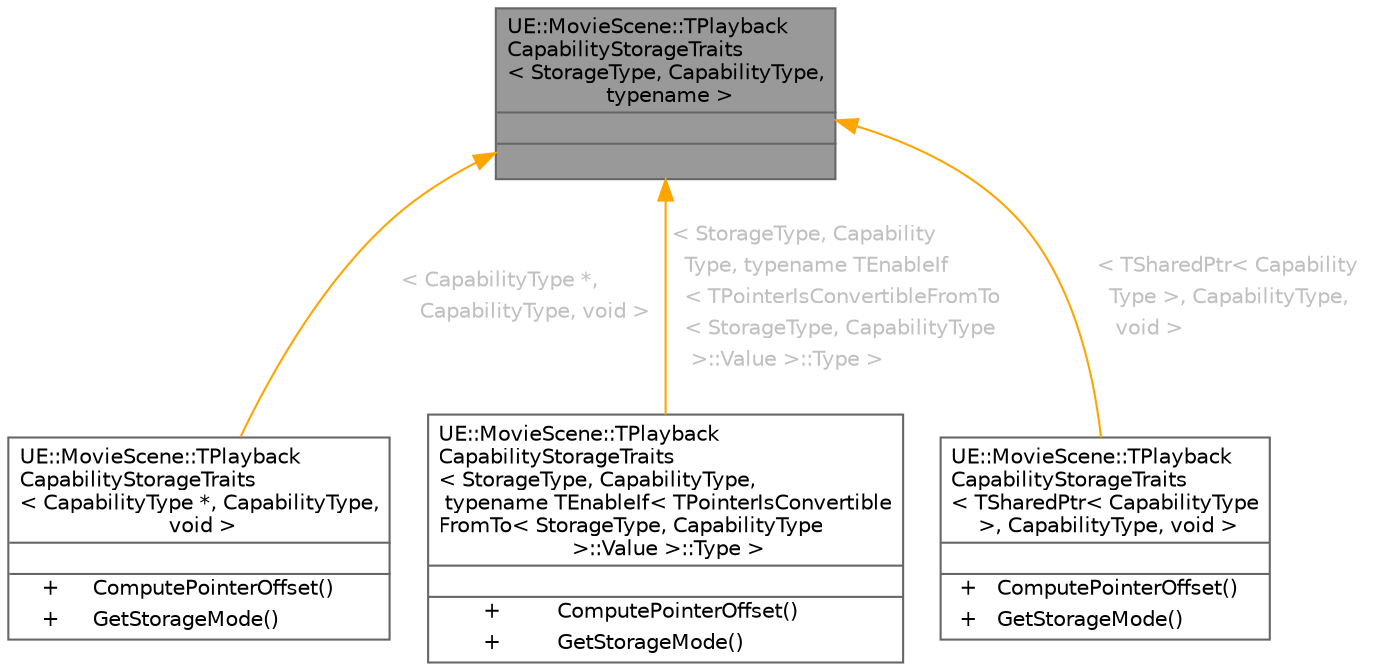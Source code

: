 digraph "UE::MovieScene::TPlaybackCapabilityStorageTraits&lt; StorageType, CapabilityType, typename &gt;"
{
 // INTERACTIVE_SVG=YES
 // LATEX_PDF_SIZE
  bgcolor="transparent";
  edge [fontname=Helvetica,fontsize=10,labelfontname=Helvetica,labelfontsize=10];
  node [fontname=Helvetica,fontsize=10,shape=box,height=0.2,width=0.4];
  Node1 [id="Node000001",shape=plain,label=<<TABLE CELLBORDER="0" BORDER="1"><TR><TD COLSPAN="2" CELLPADDING="1" CELLSPACING="0">UE::MovieScene::TPlayback<BR ALIGN="LEFT"/>CapabilityStorageTraits<BR ALIGN="LEFT"/>&lt; StorageType, CapabilityType,<BR ALIGN="LEFT"/> typename &gt;</TD></TR>
<HR/>
<TR><TD COLSPAN="2" CELLPADDING="1" CELLSPACING="0">&nbsp;</TD></TR>
<HR/>
<TR><TD COLSPAN="2" CELLPADDING="1" CELLSPACING="0">&nbsp;</TD></TR>
</TABLE>>
,height=0.2,width=0.4,color="gray40", fillcolor="grey60", style="filled", fontcolor="black",tooltip=" "];
  Node1 -> Node2 [id="edge1_Node000001_Node000002",dir="back",color="orange",style="solid",tooltip=" ",label=<<TABLE CELLBORDER="0" BORDER="0"><TR><TD VALIGN="top" ALIGN="LEFT" CELLPADDING="1" CELLSPACING="0">&lt; CapabilityType *,</TD></TR>
<TR><TD VALIGN="top" ALIGN="LEFT" CELLPADDING="1" CELLSPACING="0">&nbsp;&nbsp; CapabilityType, void &gt;</TD></TR>
</TABLE>> ,fontcolor="grey" ];
  Node2 [id="Node000002",shape=plain,label=<<TABLE CELLBORDER="0" BORDER="1"><TR><TD COLSPAN="2" CELLPADDING="1" CELLSPACING="0">UE::MovieScene::TPlayback<BR ALIGN="LEFT"/>CapabilityStorageTraits<BR ALIGN="LEFT"/>&lt; CapabilityType *, CapabilityType,<BR ALIGN="LEFT"/> void &gt;</TD></TR>
<HR/>
<TR><TD COLSPAN="2" CELLPADDING="1" CELLSPACING="0">&nbsp;</TD></TR>
<HR/>
<TR><TD VALIGN="top" CELLPADDING="1" CELLSPACING="0">+</TD><TD VALIGN="top" ALIGN="LEFT" CELLPADDING="1" CELLSPACING="0">ComputePointerOffset()<BR ALIGN="LEFT"/></TD></TR>
<TR><TD VALIGN="top" CELLPADDING="1" CELLSPACING="0">+</TD><TD VALIGN="top" ALIGN="LEFT" CELLPADDING="1" CELLSPACING="0">GetStorageMode()<BR ALIGN="LEFT"/></TD></TR>
</TABLE>>
,height=0.2,width=0.4,color="gray40", fillcolor="white", style="filled",URL="$d8/df2/structUE_1_1MovieScene_1_1TPlaybackCapabilityStorageTraits_3_01CapabilityType_01_5_00_01CapabilityType_00_01void_01_4.html",tooltip=" "];
  Node1 -> Node3 [id="edge2_Node000001_Node000003",dir="back",color="orange",style="solid",tooltip=" ",label=<<TABLE CELLBORDER="0" BORDER="0"><TR><TD VALIGN="top" ALIGN="LEFT" CELLPADDING="1" CELLSPACING="0">&lt; StorageType, Capability</TD></TR>
<TR><TD VALIGN="top" ALIGN="LEFT" CELLPADDING="1" CELLSPACING="0">&nbsp;&nbsp;Type, typename TEnableIf</TD></TR>
<TR><TD VALIGN="top" ALIGN="LEFT" CELLPADDING="1" CELLSPACING="0">&nbsp;&nbsp;&lt; TPointerIsConvertibleFromTo</TD></TR>
<TR><TD VALIGN="top" ALIGN="LEFT" CELLPADDING="1" CELLSPACING="0">&nbsp;&nbsp;&lt; StorageType, CapabilityType</TD></TR>
<TR><TD VALIGN="top" ALIGN="LEFT" CELLPADDING="1" CELLSPACING="0">&nbsp;&nbsp; &gt;::Value &gt;::Type &gt;</TD></TR>
</TABLE>> ,fontcolor="grey" ];
  Node3 [id="Node000003",shape=plain,label=<<TABLE CELLBORDER="0" BORDER="1"><TR><TD COLSPAN="2" CELLPADDING="1" CELLSPACING="0">UE::MovieScene::TPlayback<BR ALIGN="LEFT"/>CapabilityStorageTraits<BR ALIGN="LEFT"/>&lt; StorageType, CapabilityType,<BR ALIGN="LEFT"/> typename TEnableIf&lt; TPointerIsConvertible<BR ALIGN="LEFT"/>FromTo&lt; StorageType, CapabilityType<BR ALIGN="LEFT"/> &gt;::Value &gt;::Type &gt;</TD></TR>
<HR/>
<TR><TD COLSPAN="2" CELLPADDING="1" CELLSPACING="0">&nbsp;</TD></TR>
<HR/>
<TR><TD VALIGN="top" CELLPADDING="1" CELLSPACING="0">+</TD><TD VALIGN="top" ALIGN="LEFT" CELLPADDING="1" CELLSPACING="0">ComputePointerOffset()<BR ALIGN="LEFT"/></TD></TR>
<TR><TD VALIGN="top" CELLPADDING="1" CELLSPACING="0">+</TD><TD VALIGN="top" ALIGN="LEFT" CELLPADDING="1" CELLSPACING="0">GetStorageMode()<BR ALIGN="LEFT"/></TD></TR>
</TABLE>>
,height=0.2,width=0.4,color="gray40", fillcolor="white", style="filled",URL="$d7/d35/structUE_1_1MovieScene_1_1TPlaybackCapabilityStorageTraits_3_01StorageType_00_01CapabilityType_09955378a3bfe0eaa248abf6994277933.html",tooltip=" "];
  Node1 -> Node4 [id="edge3_Node000001_Node000004",dir="back",color="orange",style="solid",tooltip=" ",label=<<TABLE CELLBORDER="0" BORDER="0"><TR><TD VALIGN="top" ALIGN="LEFT" CELLPADDING="1" CELLSPACING="0">&lt; TSharedPtr&lt; Capability</TD></TR>
<TR><TD VALIGN="top" ALIGN="LEFT" CELLPADDING="1" CELLSPACING="0">&nbsp;&nbsp;Type &gt;, CapabilityType,</TD></TR>
<TR><TD VALIGN="top" ALIGN="LEFT" CELLPADDING="1" CELLSPACING="0">&nbsp;&nbsp; void &gt;</TD></TR>
</TABLE>> ,fontcolor="grey" ];
  Node4 [id="Node000004",shape=plain,label=<<TABLE CELLBORDER="0" BORDER="1"><TR><TD COLSPAN="2" CELLPADDING="1" CELLSPACING="0">UE::MovieScene::TPlayback<BR ALIGN="LEFT"/>CapabilityStorageTraits<BR ALIGN="LEFT"/>&lt; TSharedPtr&lt; CapabilityType<BR ALIGN="LEFT"/> &gt;, CapabilityType, void &gt;</TD></TR>
<HR/>
<TR><TD COLSPAN="2" CELLPADDING="1" CELLSPACING="0">&nbsp;</TD></TR>
<HR/>
<TR><TD VALIGN="top" CELLPADDING="1" CELLSPACING="0">+</TD><TD VALIGN="top" ALIGN="LEFT" CELLPADDING="1" CELLSPACING="0">ComputePointerOffset()<BR ALIGN="LEFT"/></TD></TR>
<TR><TD VALIGN="top" CELLPADDING="1" CELLSPACING="0">+</TD><TD VALIGN="top" ALIGN="LEFT" CELLPADDING="1" CELLSPACING="0">GetStorageMode()<BR ALIGN="LEFT"/></TD></TR>
</TABLE>>
,height=0.2,width=0.4,color="gray40", fillcolor="white", style="filled",URL="$d5/dae/structUE_1_1MovieScene_1_1TPlaybackCapabilityStorageTraits_3_01TSharedPtr_3_01CapabilityType_01_a68732897ca828fb6e465677943b70a4.html",tooltip=" "];
}
